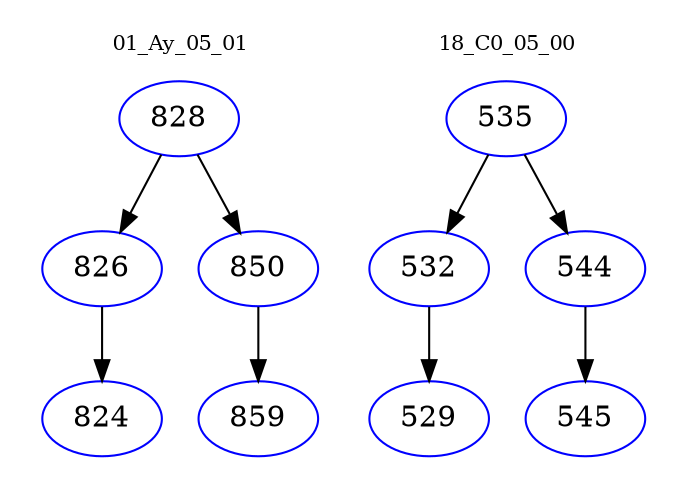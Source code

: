 digraph{
subgraph cluster_0 {
color = white
label = "01_Ay_05_01";
fontsize=10;
T0_828 [label="828", color="blue"]
T0_828 -> T0_826 [color="black"]
T0_826 [label="826", color="blue"]
T0_826 -> T0_824 [color="black"]
T0_824 [label="824", color="blue"]
T0_828 -> T0_850 [color="black"]
T0_850 [label="850", color="blue"]
T0_850 -> T0_859 [color="black"]
T0_859 [label="859", color="blue"]
}
subgraph cluster_1 {
color = white
label = "18_C0_05_00";
fontsize=10;
T1_535 [label="535", color="blue"]
T1_535 -> T1_532 [color="black"]
T1_532 [label="532", color="blue"]
T1_532 -> T1_529 [color="black"]
T1_529 [label="529", color="blue"]
T1_535 -> T1_544 [color="black"]
T1_544 [label="544", color="blue"]
T1_544 -> T1_545 [color="black"]
T1_545 [label="545", color="blue"]
}
}
